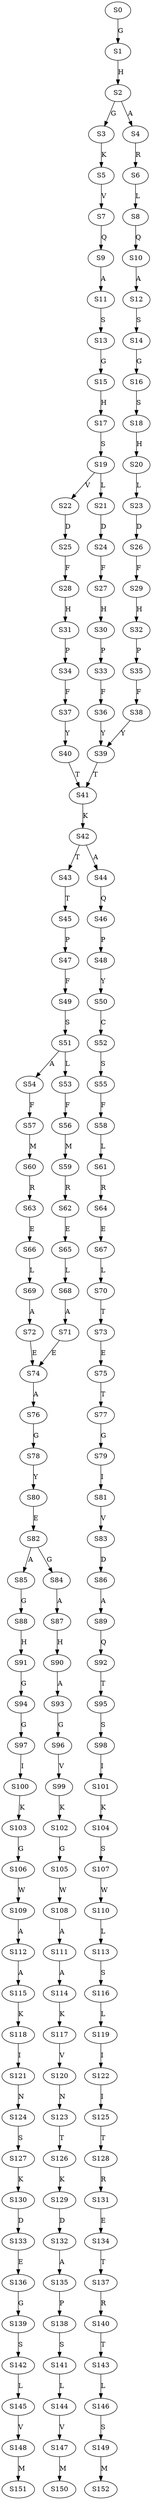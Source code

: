 strict digraph  {
	S0 -> S1 [ label = G ];
	S1 -> S2 [ label = H ];
	S2 -> S3 [ label = G ];
	S2 -> S4 [ label = A ];
	S3 -> S5 [ label = K ];
	S4 -> S6 [ label = R ];
	S5 -> S7 [ label = V ];
	S6 -> S8 [ label = L ];
	S7 -> S9 [ label = Q ];
	S8 -> S10 [ label = Q ];
	S9 -> S11 [ label = A ];
	S10 -> S12 [ label = A ];
	S11 -> S13 [ label = S ];
	S12 -> S14 [ label = S ];
	S13 -> S15 [ label = G ];
	S14 -> S16 [ label = G ];
	S15 -> S17 [ label = H ];
	S16 -> S18 [ label = S ];
	S17 -> S19 [ label = S ];
	S18 -> S20 [ label = H ];
	S19 -> S21 [ label = L ];
	S19 -> S22 [ label = V ];
	S20 -> S23 [ label = L ];
	S21 -> S24 [ label = D ];
	S22 -> S25 [ label = D ];
	S23 -> S26 [ label = D ];
	S24 -> S27 [ label = F ];
	S25 -> S28 [ label = F ];
	S26 -> S29 [ label = F ];
	S27 -> S30 [ label = H ];
	S28 -> S31 [ label = H ];
	S29 -> S32 [ label = H ];
	S30 -> S33 [ label = P ];
	S31 -> S34 [ label = P ];
	S32 -> S35 [ label = P ];
	S33 -> S36 [ label = F ];
	S34 -> S37 [ label = F ];
	S35 -> S38 [ label = F ];
	S36 -> S39 [ label = Y ];
	S37 -> S40 [ label = Y ];
	S38 -> S39 [ label = Y ];
	S39 -> S41 [ label = T ];
	S40 -> S41 [ label = T ];
	S41 -> S42 [ label = K ];
	S42 -> S43 [ label = T ];
	S42 -> S44 [ label = A ];
	S43 -> S45 [ label = T ];
	S44 -> S46 [ label = Q ];
	S45 -> S47 [ label = P ];
	S46 -> S48 [ label = P ];
	S47 -> S49 [ label = F ];
	S48 -> S50 [ label = Y ];
	S49 -> S51 [ label = S ];
	S50 -> S52 [ label = C ];
	S51 -> S53 [ label = L ];
	S51 -> S54 [ label = A ];
	S52 -> S55 [ label = S ];
	S53 -> S56 [ label = F ];
	S54 -> S57 [ label = F ];
	S55 -> S58 [ label = F ];
	S56 -> S59 [ label = M ];
	S57 -> S60 [ label = M ];
	S58 -> S61 [ label = L ];
	S59 -> S62 [ label = R ];
	S60 -> S63 [ label = R ];
	S61 -> S64 [ label = R ];
	S62 -> S65 [ label = E ];
	S63 -> S66 [ label = E ];
	S64 -> S67 [ label = E ];
	S65 -> S68 [ label = L ];
	S66 -> S69 [ label = L ];
	S67 -> S70 [ label = L ];
	S68 -> S71 [ label = A ];
	S69 -> S72 [ label = A ];
	S70 -> S73 [ label = T ];
	S71 -> S74 [ label = E ];
	S72 -> S74 [ label = E ];
	S73 -> S75 [ label = E ];
	S74 -> S76 [ label = A ];
	S75 -> S77 [ label = T ];
	S76 -> S78 [ label = G ];
	S77 -> S79 [ label = G ];
	S78 -> S80 [ label = Y ];
	S79 -> S81 [ label = I ];
	S80 -> S82 [ label = E ];
	S81 -> S83 [ label = V ];
	S82 -> S84 [ label = G ];
	S82 -> S85 [ label = A ];
	S83 -> S86 [ label = D ];
	S84 -> S87 [ label = A ];
	S85 -> S88 [ label = G ];
	S86 -> S89 [ label = A ];
	S87 -> S90 [ label = H ];
	S88 -> S91 [ label = H ];
	S89 -> S92 [ label = Q ];
	S90 -> S93 [ label = A ];
	S91 -> S94 [ label = G ];
	S92 -> S95 [ label = T ];
	S93 -> S96 [ label = G ];
	S94 -> S97 [ label = G ];
	S95 -> S98 [ label = S ];
	S96 -> S99 [ label = V ];
	S97 -> S100 [ label = I ];
	S98 -> S101 [ label = I ];
	S99 -> S102 [ label = K ];
	S100 -> S103 [ label = K ];
	S101 -> S104 [ label = K ];
	S102 -> S105 [ label = G ];
	S103 -> S106 [ label = G ];
	S104 -> S107 [ label = S ];
	S105 -> S108 [ label = W ];
	S106 -> S109 [ label = W ];
	S107 -> S110 [ label = W ];
	S108 -> S111 [ label = A ];
	S109 -> S112 [ label = A ];
	S110 -> S113 [ label = L ];
	S111 -> S114 [ label = A ];
	S112 -> S115 [ label = A ];
	S113 -> S116 [ label = S ];
	S114 -> S117 [ label = K ];
	S115 -> S118 [ label = K ];
	S116 -> S119 [ label = L ];
	S117 -> S120 [ label = V ];
	S118 -> S121 [ label = I ];
	S119 -> S122 [ label = I ];
	S120 -> S123 [ label = N ];
	S121 -> S124 [ label = N ];
	S122 -> S125 [ label = I ];
	S123 -> S126 [ label = T ];
	S124 -> S127 [ label = S ];
	S125 -> S128 [ label = T ];
	S126 -> S129 [ label = K ];
	S127 -> S130 [ label = K ];
	S128 -> S131 [ label = R ];
	S129 -> S132 [ label = D ];
	S130 -> S133 [ label = D ];
	S131 -> S134 [ label = E ];
	S132 -> S135 [ label = A ];
	S133 -> S136 [ label = E ];
	S134 -> S137 [ label = T ];
	S135 -> S138 [ label = P ];
	S136 -> S139 [ label = G ];
	S137 -> S140 [ label = R ];
	S138 -> S141 [ label = S ];
	S139 -> S142 [ label = S ];
	S140 -> S143 [ label = T ];
	S141 -> S144 [ label = L ];
	S142 -> S145 [ label = L ];
	S143 -> S146 [ label = L ];
	S144 -> S147 [ label = V ];
	S145 -> S148 [ label = V ];
	S146 -> S149 [ label = S ];
	S147 -> S150 [ label = M ];
	S148 -> S151 [ label = M ];
	S149 -> S152 [ label = M ];
}
